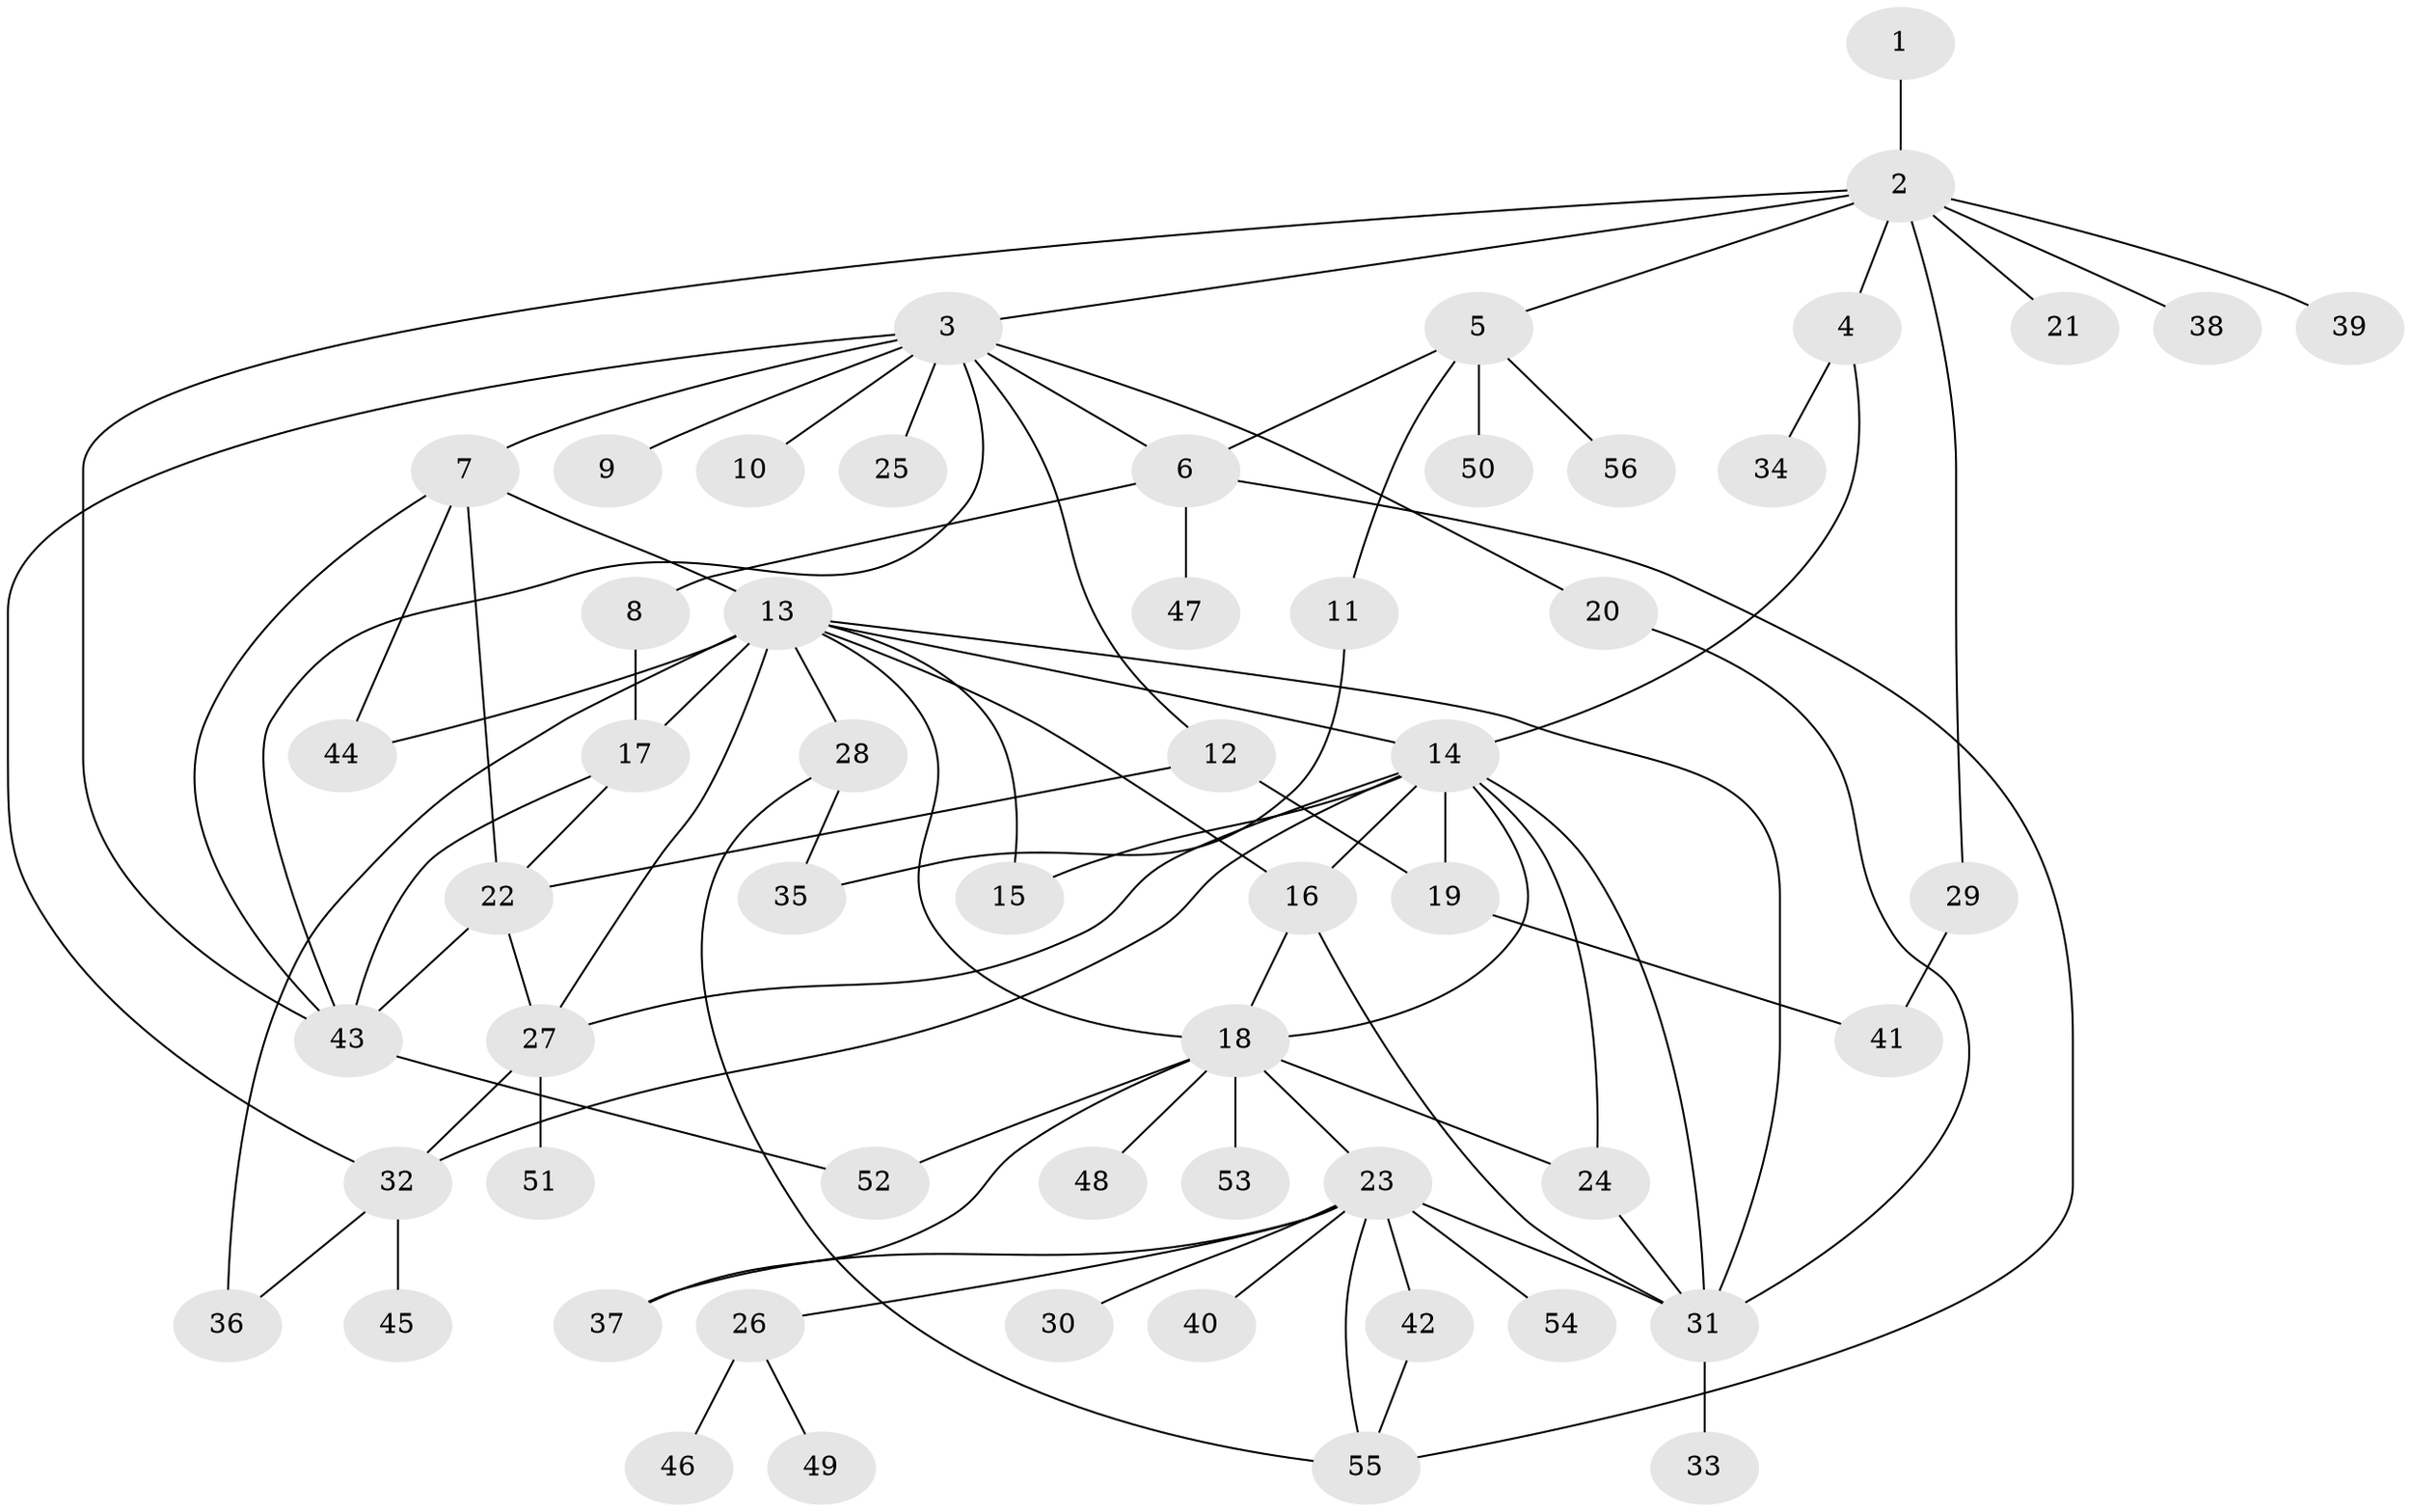 // original degree distribution, {1: 0.4864864864864865, 10: 0.02702702702702703, 11: 0.018018018018018018, 4: 0.036036036036036036, 6: 0.04504504504504504, 2: 0.2072072072072072, 3: 0.12612612612612611, 20: 0.009009009009009009, 9: 0.009009009009009009, 7: 0.009009009009009009, 5: 0.018018018018018018, 8: 0.009009009009009009}
// Generated by graph-tools (version 1.1) at 2025/35/03/09/25 02:35:21]
// undirected, 56 vertices, 88 edges
graph export_dot {
graph [start="1"]
  node [color=gray90,style=filled];
  1;
  2;
  3;
  4;
  5;
  6;
  7;
  8;
  9;
  10;
  11;
  12;
  13;
  14;
  15;
  16;
  17;
  18;
  19;
  20;
  21;
  22;
  23;
  24;
  25;
  26;
  27;
  28;
  29;
  30;
  31;
  32;
  33;
  34;
  35;
  36;
  37;
  38;
  39;
  40;
  41;
  42;
  43;
  44;
  45;
  46;
  47;
  48;
  49;
  50;
  51;
  52;
  53;
  54;
  55;
  56;
  1 -- 2 [weight=1.0];
  2 -- 3 [weight=1.0];
  2 -- 4 [weight=1.0];
  2 -- 5 [weight=1.0];
  2 -- 21 [weight=1.0];
  2 -- 29 [weight=1.0];
  2 -- 38 [weight=1.0];
  2 -- 39 [weight=1.0];
  2 -- 43 [weight=1.0];
  3 -- 6 [weight=1.0];
  3 -- 7 [weight=1.0];
  3 -- 9 [weight=1.0];
  3 -- 10 [weight=1.0];
  3 -- 12 [weight=1.0];
  3 -- 20 [weight=1.0];
  3 -- 25 [weight=1.0];
  3 -- 32 [weight=1.0];
  3 -- 43 [weight=1.0];
  4 -- 14 [weight=1.0];
  4 -- 34 [weight=1.0];
  5 -- 6 [weight=1.0];
  5 -- 11 [weight=1.0];
  5 -- 50 [weight=1.0];
  5 -- 56 [weight=1.0];
  6 -- 8 [weight=1.0];
  6 -- 47 [weight=1.0];
  6 -- 55 [weight=1.0];
  7 -- 13 [weight=5.0];
  7 -- 22 [weight=1.0];
  7 -- 43 [weight=1.0];
  7 -- 44 [weight=1.0];
  8 -- 17 [weight=5.0];
  11 -- 35 [weight=1.0];
  12 -- 19 [weight=1.0];
  12 -- 22 [weight=1.0];
  13 -- 14 [weight=1.0];
  13 -- 15 [weight=1.0];
  13 -- 16 [weight=1.0];
  13 -- 17 [weight=1.0];
  13 -- 18 [weight=1.0];
  13 -- 27 [weight=1.0];
  13 -- 28 [weight=1.0];
  13 -- 31 [weight=1.0];
  13 -- 36 [weight=1.0];
  13 -- 44 [weight=1.0];
  14 -- 15 [weight=1.0];
  14 -- 16 [weight=1.0];
  14 -- 18 [weight=1.0];
  14 -- 19 [weight=7.0];
  14 -- 24 [weight=1.0];
  14 -- 27 [weight=1.0];
  14 -- 31 [weight=1.0];
  14 -- 32 [weight=2.0];
  16 -- 18 [weight=1.0];
  16 -- 31 [weight=1.0];
  17 -- 22 [weight=1.0];
  17 -- 43 [weight=1.0];
  18 -- 23 [weight=1.0];
  18 -- 24 [weight=1.0];
  18 -- 37 [weight=1.0];
  18 -- 48 [weight=1.0];
  18 -- 52 [weight=1.0];
  18 -- 53 [weight=1.0];
  19 -- 41 [weight=1.0];
  20 -- 31 [weight=1.0];
  22 -- 27 [weight=2.0];
  22 -- 43 [weight=1.0];
  23 -- 26 [weight=1.0];
  23 -- 30 [weight=1.0];
  23 -- 31 [weight=1.0];
  23 -- 37 [weight=1.0];
  23 -- 40 [weight=1.0];
  23 -- 42 [weight=1.0];
  23 -- 54 [weight=1.0];
  23 -- 55 [weight=1.0];
  24 -- 31 [weight=1.0];
  26 -- 46 [weight=1.0];
  26 -- 49 [weight=1.0];
  27 -- 32 [weight=1.0];
  27 -- 51 [weight=2.0];
  28 -- 35 [weight=1.0];
  28 -- 55 [weight=1.0];
  29 -- 41 [weight=2.0];
  31 -- 33 [weight=1.0];
  32 -- 36 [weight=1.0];
  32 -- 45 [weight=3.0];
  42 -- 55 [weight=1.0];
  43 -- 52 [weight=1.0];
}
